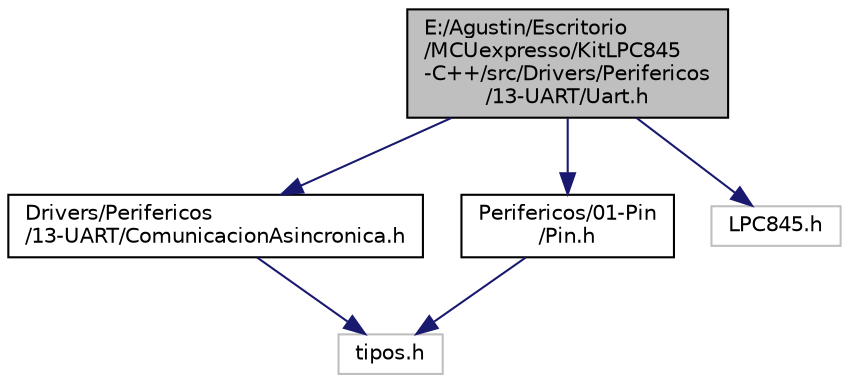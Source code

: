 digraph "E:/Agustin/Escritorio/MCUexpresso/KitLPC845-C++/src/Drivers/Perifericos/13-UART/Uart.h"
{
 // LATEX_PDF_SIZE
  edge [fontname="Helvetica",fontsize="10",labelfontname="Helvetica",labelfontsize="10"];
  node [fontname="Helvetica",fontsize="10",shape=record];
  Node1 [label="E:/Agustin/Escritorio\l/MCUexpresso/KitLPC845\l-C++/src/Drivers/Perifericos\l/13-UART/Uart.h",height=0.2,width=0.4,color="black", fillcolor="grey75", style="filled", fontcolor="black",tooltip="Breve descripción del objetivo del Módulo."];
  Node1 -> Node2 [color="midnightblue",fontsize="10",style="solid"];
  Node2 [label="Drivers/Perifericos\l/13-UART/ComunicacionAsincronica.h",height=0.2,width=0.4,color="black", fillcolor="white", style="filled",URL="$_comunicacion_asincronica_8h.html",tooltip="Objeto base para la creacion de comunicaciones asincrónicas."];
  Node2 -> Node3 [color="midnightblue",fontsize="10",style="solid"];
  Node3 [label="tipos.h",height=0.2,width=0.4,color="grey75", fillcolor="white", style="filled",tooltip=" "];
  Node1 -> Node4 [color="midnightblue",fontsize="10",style="solid"];
  Node4 [label="Perifericos/01-Pin\l/Pin.h",height=0.2,width=0.4,color="black", fillcolor="white", style="filled",URL="$_pin_8h.html",tooltip="Clase Abstracta de cualquier pin del microcontrolador."];
  Node4 -> Node3 [color="midnightblue",fontsize="10",style="solid"];
  Node1 -> Node5 [color="midnightblue",fontsize="10",style="solid"];
  Node5 [label="LPC845.h",height=0.2,width=0.4,color="grey75", fillcolor="white", style="filled",tooltip=" "];
}
